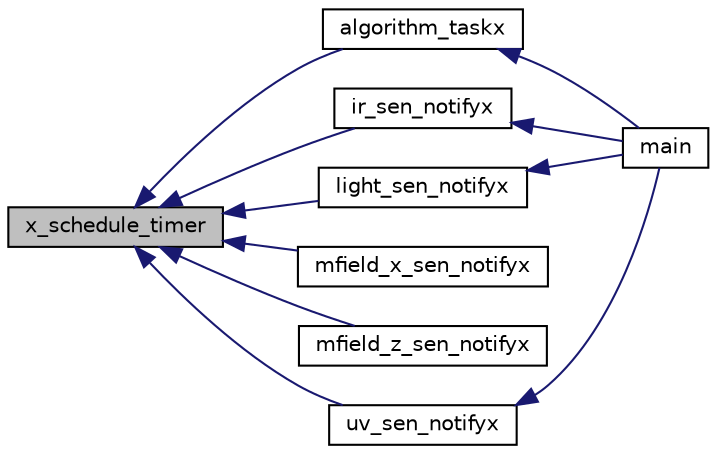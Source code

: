digraph "x_schedule_timer"
{
 // INTERACTIVE_SVG=YES
  edge [fontname="Helvetica",fontsize="10",labelfontname="Helvetica",labelfontsize="10"];
  node [fontname="Helvetica",fontsize="10",shape=record];
  rankdir="LR";
  Node1 [label="x_schedule_timer",height=0.2,width=0.4,color="black", fillcolor="grey75", style="filled", fontcolor="black"];
  Node1 -> Node2 [dir="back",color="midnightblue",fontsize="10",style="solid",fontname="Helvetica"];
  Node2 [label="algorithm_taskx",height=0.2,width=0.4,color="black", fillcolor="white", style="filled",URL="$dc/d87/a00032.html#a1d182ae18a9176c2a1e28cc654dc0e43",tooltip="Algorithm task function. "];
  Node2 -> Node3 [dir="back",color="midnightblue",fontsize="10",style="solid",fontname="Helvetica"];
  Node3 [label="main",height=0.2,width=0.4,color="black", fillcolor="white", style="filled",URL="$d5/db6/a00042.html#a840291bc02cba5474a4cb46a9b9566fe",tooltip="System startup function. "];
  Node1 -> Node4 [dir="back",color="midnightblue",fontsize="10",style="solid",fontname="Helvetica"];
  Node4 [label="ir_sen_notifyx",height=0.2,width=0.4,color="black", fillcolor="white", style="filled",URL="$d3/de7/a00039.html#a36c6c2cdf9aa5844371e742330789dad",tooltip="ir module notification function. "];
  Node4 -> Node3 [dir="back",color="midnightblue",fontsize="10",style="solid",fontname="Helvetica"];
  Node1 -> Node5 [dir="back",color="midnightblue",fontsize="10",style="solid",fontname="Helvetica"];
  Node5 [label="light_sen_notifyx",height=0.2,width=0.4,color="black", fillcolor="white", style="filled",URL="$dd/d32/a00041.html#a317b03892739257278fd51ab8003962d",tooltip="light module notification function. "];
  Node5 -> Node3 [dir="back",color="midnightblue",fontsize="10",style="solid",fontname="Helvetica"];
  Node1 -> Node6 [dir="back",color="midnightblue",fontsize="10",style="solid",fontname="Helvetica"];
  Node6 [label="mfield_x_sen_notifyx",height=0.2,width=0.4,color="black", fillcolor="white", style="filled",URL="$d5/df9/a00044.html#ac28a2b5f3fa92c0593446e15a63a501c",tooltip="module notification function. "];
  Node1 -> Node7 [dir="back",color="midnightblue",fontsize="10",style="solid",fontname="Helvetica"];
  Node7 [label="mfield_z_sen_notifyx",height=0.2,width=0.4,color="black", fillcolor="white", style="filled",URL="$d6/d2d/a00047.html#a2008fa1563c740e4f6c7e1179675f1f7",tooltip="mfield module notification function. "];
  Node1 -> Node8 [dir="back",color="midnightblue",fontsize="10",style="solid",fontname="Helvetica"];
  Node8 [label="uv_sen_notifyx",height=0.2,width=0.4,color="black", fillcolor="white", style="filled",URL="$dc/ddf/a00067.html#ae2617634df4d3055161f7fb1f148f6da",tooltip="uv module notification function. "];
  Node8 -> Node3 [dir="back",color="midnightblue",fontsize="10",style="solid",fontname="Helvetica"];
}
